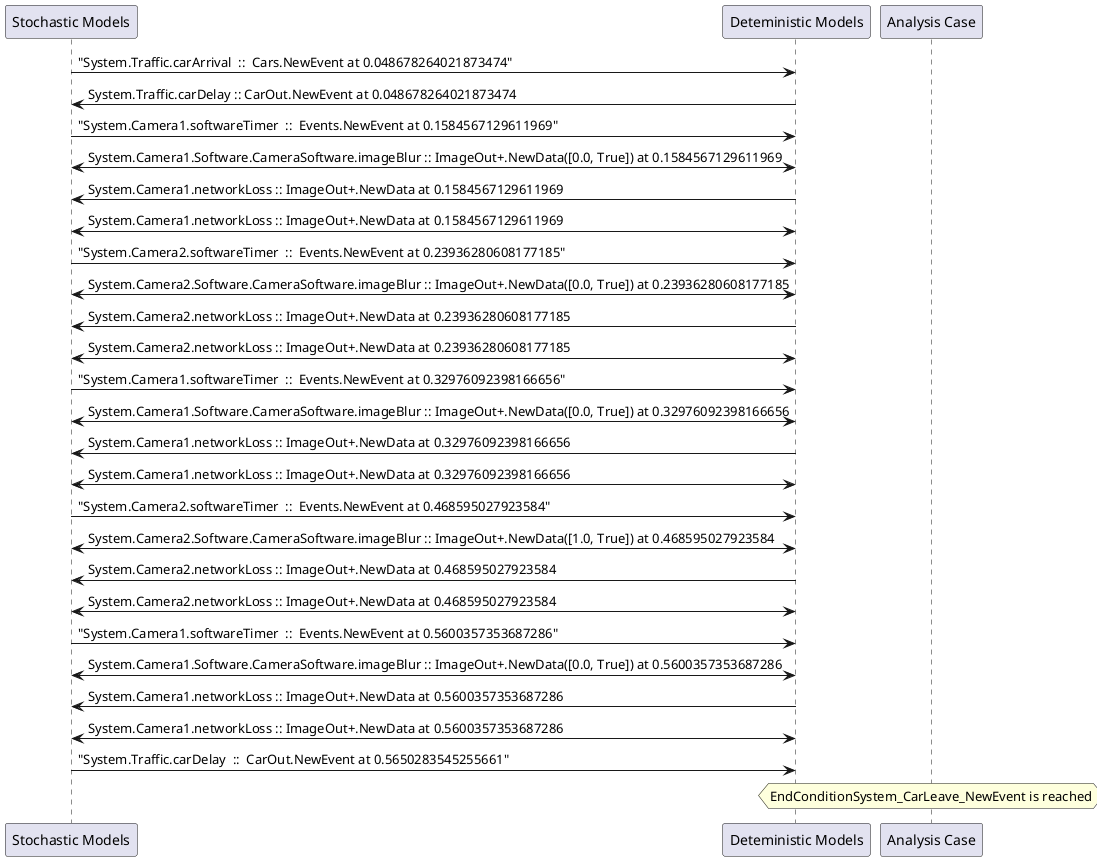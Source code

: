 
	@startuml
	participant "Stochastic Models" as stochmodel
	participant "Deteministic Models" as detmodel
	participant "Analysis Case" as analysis
	{2486_stop} stochmodel -> detmodel : "System.Traffic.carArrival  ::  Cars.NewEvent at 0.048678264021873474"
{2497_start} detmodel -> stochmodel : System.Traffic.carDelay :: CarOut.NewEvent at 0.048678264021873474
{2456_stop} stochmodel -> detmodel : "System.Camera1.softwareTimer  ::  Events.NewEvent at 0.1584567129611969"
detmodel <-> stochmodel : System.Camera1.Software.CameraSoftware.imageBlur :: ImageOut+.NewData([0.0, True]) at 0.1584567129611969
detmodel -> stochmodel : System.Camera1.networkLoss :: ImageOut+.NewData at 0.1584567129611969
detmodel <-> stochmodel : System.Camera1.networkLoss :: ImageOut+.NewData at 0.1584567129611969
{2471_stop} stochmodel -> detmodel : "System.Camera2.softwareTimer  ::  Events.NewEvent at 0.23936280608177185"
detmodel <-> stochmodel : System.Camera2.Software.CameraSoftware.imageBlur :: ImageOut+.NewData([0.0, True]) at 0.23936280608177185
detmodel -> stochmodel : System.Camera2.networkLoss :: ImageOut+.NewData at 0.23936280608177185
detmodel <-> stochmodel : System.Camera2.networkLoss :: ImageOut+.NewData at 0.23936280608177185
{2457_stop} stochmodel -> detmodel : "System.Camera1.softwareTimer  ::  Events.NewEvent at 0.32976092398166656"
detmodel <-> stochmodel : System.Camera1.Software.CameraSoftware.imageBlur :: ImageOut+.NewData([0.0, True]) at 0.32976092398166656
detmodel -> stochmodel : System.Camera1.networkLoss :: ImageOut+.NewData at 0.32976092398166656
detmodel <-> stochmodel : System.Camera1.networkLoss :: ImageOut+.NewData at 0.32976092398166656
{2472_stop} stochmodel -> detmodel : "System.Camera2.softwareTimer  ::  Events.NewEvent at 0.468595027923584"
detmodel <-> stochmodel : System.Camera2.Software.CameraSoftware.imageBlur :: ImageOut+.NewData([1.0, True]) at 0.468595027923584
detmodel -> stochmodel : System.Camera2.networkLoss :: ImageOut+.NewData at 0.468595027923584
detmodel <-> stochmodel : System.Camera2.networkLoss :: ImageOut+.NewData at 0.468595027923584
{2458_stop} stochmodel -> detmodel : "System.Camera1.softwareTimer  ::  Events.NewEvent at 0.5600357353687286"
detmodel <-> stochmodel : System.Camera1.Software.CameraSoftware.imageBlur :: ImageOut+.NewData([0.0, True]) at 0.5600357353687286
detmodel -> stochmodel : System.Camera1.networkLoss :: ImageOut+.NewData at 0.5600357353687286
detmodel <-> stochmodel : System.Camera1.networkLoss :: ImageOut+.NewData at 0.5600357353687286
{2497_stop} stochmodel -> detmodel : "System.Traffic.carDelay  ::  CarOut.NewEvent at 0.5650283545255661"
{2497_start} <-> {2497_stop} : delay
hnote over analysis 
EndConditionSystem_CarLeave_NewEvent is reached
endnote
@enduml